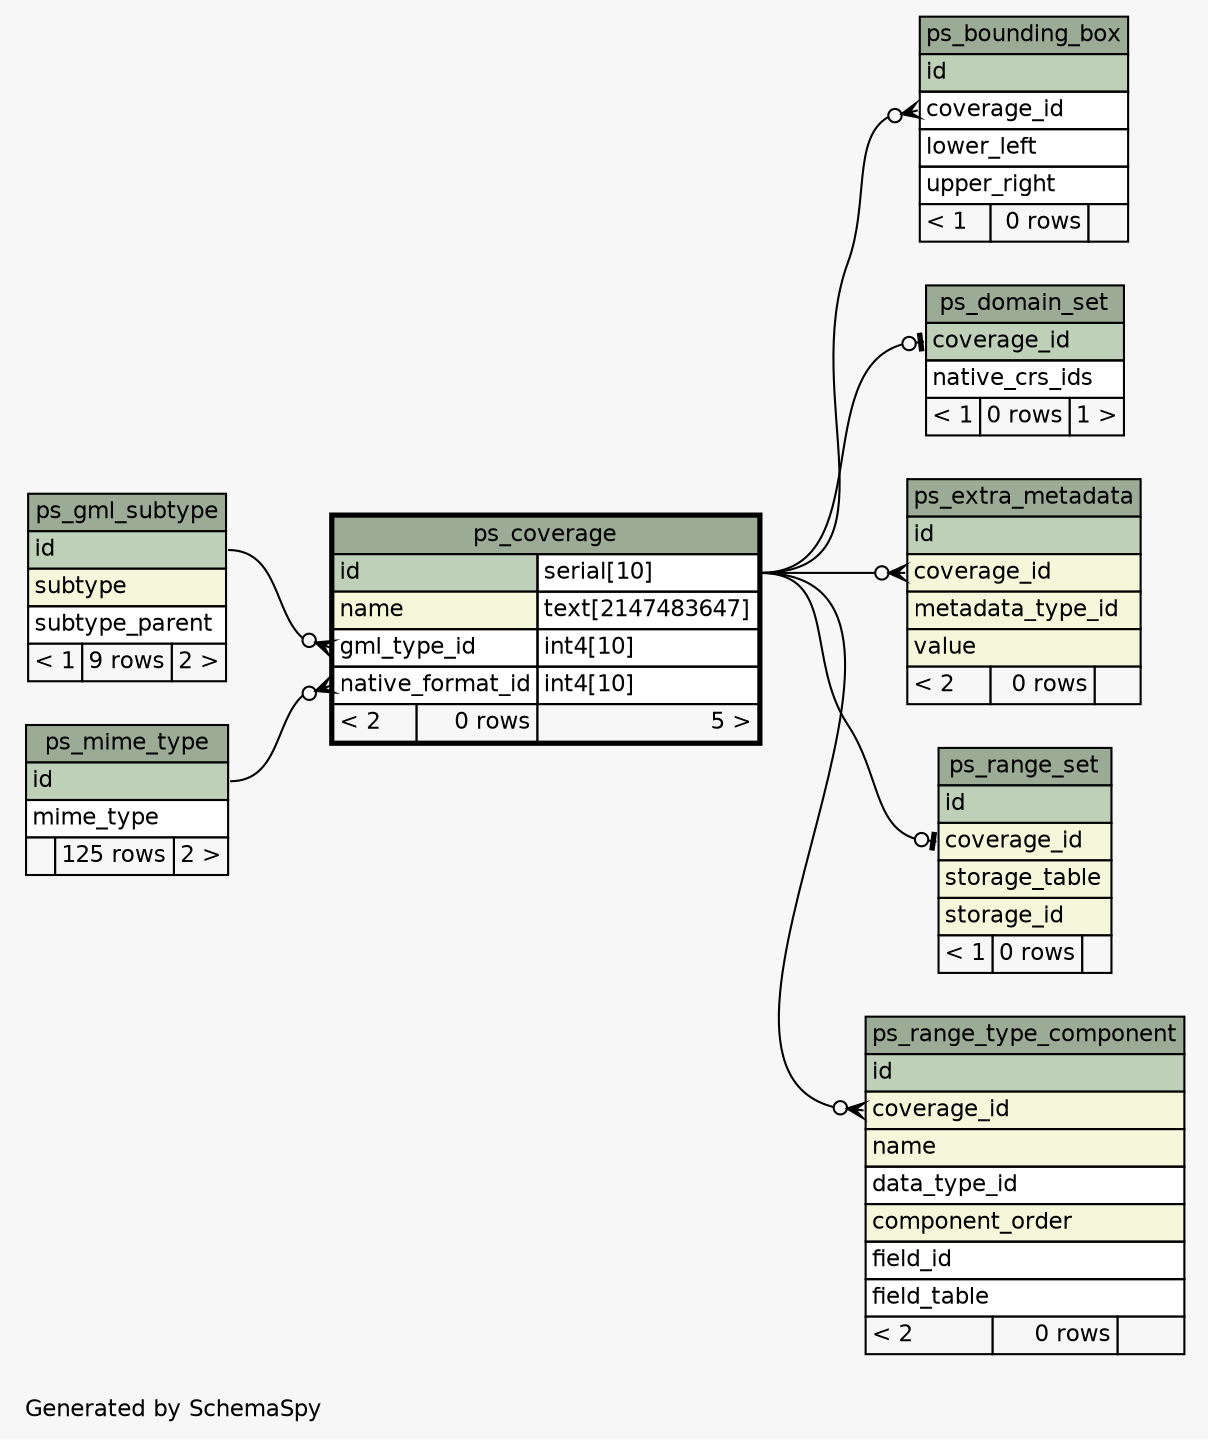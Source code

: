 // dot 2.26.3 on Linux 3.2.0-58-generic
// SchemaSpy rev 590
digraph "oneDegreeRelationshipsDiagram" {
  graph [
    rankdir="RL"
    bgcolor="#f7f7f7"
    label="\nGenerated by SchemaSpy"
    labeljust="l"
    nodesep="0.18"
    ranksep="0.46"
    fontname="Helvetica"
    fontsize="11"
  ];
  node [
    fontname="Helvetica"
    fontsize="11"
    shape="plaintext"
  ];
  edge [
    arrowsize="0.8"
  ];
  "ps_bounding_box":"coverage_id":w -> "ps_coverage":"id.type":e [arrowhead=none dir=back arrowtail=crowodot];
  "ps_coverage":"gml_type_id":w -> "ps_gml_subtype":"id":e [arrowhead=none dir=back arrowtail=crowodot];
  "ps_coverage":"native_format_id":w -> "ps_mime_type":"id":e [arrowhead=none dir=back arrowtail=crowodot];
  "ps_domain_set":"coverage_id":w -> "ps_coverage":"id.type":e [arrowhead=none dir=back arrowtail=teeodot];
  "ps_extra_metadata":"coverage_id":w -> "ps_coverage":"id.type":e [arrowhead=none dir=back arrowtail=crowodot];
  "ps_range_set":"coverage_id":w -> "ps_coverage":"id.type":e [arrowhead=none dir=back arrowtail=teeodot];
  "ps_range_type_component":"coverage_id":w -> "ps_coverage":"id.type":e [arrowhead=none dir=back arrowtail=crowodot];
  "ps_bounding_box" [
    label=<
    <TABLE BORDER="0" CELLBORDER="1" CELLSPACING="0" BGCOLOR="#ffffff">
      <TR><TD COLSPAN="3" BGCOLOR="#9bab96" ALIGN="CENTER">ps_bounding_box</TD></TR>
      <TR><TD PORT="id" COLSPAN="3" BGCOLOR="#bed1b8" ALIGN="LEFT">id</TD></TR>
      <TR><TD PORT="coverage_id" COLSPAN="3" ALIGN="LEFT">coverage_id</TD></TR>
      <TR><TD PORT="lower_left" COLSPAN="3" ALIGN="LEFT">lower_left</TD></TR>
      <TR><TD PORT="upper_right" COLSPAN="3" ALIGN="LEFT">upper_right</TD></TR>
      <TR><TD ALIGN="LEFT" BGCOLOR="#f7f7f7">&lt; 1</TD><TD ALIGN="RIGHT" BGCOLOR="#f7f7f7">0 rows</TD><TD ALIGN="RIGHT" BGCOLOR="#f7f7f7">  </TD></TR>
    </TABLE>>
    URL="ps_bounding_box.html"
    tooltip="ps_bounding_box"
  ];
  "ps_coverage" [
    label=<
    <TABLE BORDER="2" CELLBORDER="1" CELLSPACING="0" BGCOLOR="#ffffff">
      <TR><TD COLSPAN="3" BGCOLOR="#9bab96" ALIGN="CENTER">ps_coverage</TD></TR>
      <TR><TD PORT="id" COLSPAN="2" BGCOLOR="#bed1b8" ALIGN="LEFT">id</TD><TD PORT="id.type" ALIGN="LEFT">serial[10]</TD></TR>
      <TR><TD PORT="name" COLSPAN="2" BGCOLOR="#f4f7da" ALIGN="LEFT">name</TD><TD PORT="name.type" ALIGN="LEFT">text[2147483647]</TD></TR>
      <TR><TD PORT="gml_type_id" COLSPAN="2" ALIGN="LEFT">gml_type_id</TD><TD PORT="gml_type_id.type" ALIGN="LEFT">int4[10]</TD></TR>
      <TR><TD PORT="native_format_id" COLSPAN="2" ALIGN="LEFT">native_format_id</TD><TD PORT="native_format_id.type" ALIGN="LEFT">int4[10]</TD></TR>
      <TR><TD ALIGN="LEFT" BGCOLOR="#f7f7f7">&lt; 2</TD><TD ALIGN="RIGHT" BGCOLOR="#f7f7f7">0 rows</TD><TD ALIGN="RIGHT" BGCOLOR="#f7f7f7">5 &gt;</TD></TR>
    </TABLE>>
    URL="ps_coverage.html"
    tooltip="ps_coverage"
  ];
  "ps_domain_set" [
    label=<
    <TABLE BORDER="0" CELLBORDER="1" CELLSPACING="0" BGCOLOR="#ffffff">
      <TR><TD COLSPAN="3" BGCOLOR="#9bab96" ALIGN="CENTER">ps_domain_set</TD></TR>
      <TR><TD PORT="coverage_id" COLSPAN="3" BGCOLOR="#bed1b8" ALIGN="LEFT">coverage_id</TD></TR>
      <TR><TD PORT="native_crs_ids" COLSPAN="3" ALIGN="LEFT">native_crs_ids</TD></TR>
      <TR><TD ALIGN="LEFT" BGCOLOR="#f7f7f7">&lt; 1</TD><TD ALIGN="RIGHT" BGCOLOR="#f7f7f7">0 rows</TD><TD ALIGN="RIGHT" BGCOLOR="#f7f7f7">1 &gt;</TD></TR>
    </TABLE>>
    URL="ps_domain_set.html"
    tooltip="ps_domain_set"
  ];
  "ps_extra_metadata" [
    label=<
    <TABLE BORDER="0" CELLBORDER="1" CELLSPACING="0" BGCOLOR="#ffffff">
      <TR><TD COLSPAN="3" BGCOLOR="#9bab96" ALIGN="CENTER">ps_extra_metadata</TD></TR>
      <TR><TD PORT="id" COLSPAN="3" BGCOLOR="#bed1b8" ALIGN="LEFT">id</TD></TR>
      <TR><TD PORT="coverage_id" COLSPAN="3" BGCOLOR="#f4f7da" ALIGN="LEFT">coverage_id</TD></TR>
      <TR><TD PORT="metadata_type_id" COLSPAN="3" BGCOLOR="#f4f7da" ALIGN="LEFT">metadata_type_id</TD></TR>
      <TR><TD PORT="value" COLSPAN="3" BGCOLOR="#f4f7da" ALIGN="LEFT">value</TD></TR>
      <TR><TD ALIGN="LEFT" BGCOLOR="#f7f7f7">&lt; 2</TD><TD ALIGN="RIGHT" BGCOLOR="#f7f7f7">0 rows</TD><TD ALIGN="RIGHT" BGCOLOR="#f7f7f7">  </TD></TR>
    </TABLE>>
    URL="ps_extra_metadata.html"
    tooltip="ps_extra_metadata"
  ];
  "ps_gml_subtype" [
    label=<
    <TABLE BORDER="0" CELLBORDER="1" CELLSPACING="0" BGCOLOR="#ffffff">
      <TR><TD COLSPAN="3" BGCOLOR="#9bab96" ALIGN="CENTER">ps_gml_subtype</TD></TR>
      <TR><TD PORT="id" COLSPAN="3" BGCOLOR="#bed1b8" ALIGN="LEFT">id</TD></TR>
      <TR><TD PORT="subtype" COLSPAN="3" BGCOLOR="#f4f7da" ALIGN="LEFT">subtype</TD></TR>
      <TR><TD PORT="subtype_parent" COLSPAN="3" ALIGN="LEFT">subtype_parent</TD></TR>
      <TR><TD ALIGN="LEFT" BGCOLOR="#f7f7f7">&lt; 1</TD><TD ALIGN="RIGHT" BGCOLOR="#f7f7f7">9 rows</TD><TD ALIGN="RIGHT" BGCOLOR="#f7f7f7">2 &gt;</TD></TR>
    </TABLE>>
    URL="ps_gml_subtype.html"
    tooltip="ps_gml_subtype"
  ];
  "ps_mime_type" [
    label=<
    <TABLE BORDER="0" CELLBORDER="1" CELLSPACING="0" BGCOLOR="#ffffff">
      <TR><TD COLSPAN="3" BGCOLOR="#9bab96" ALIGN="CENTER">ps_mime_type</TD></TR>
      <TR><TD PORT="id" COLSPAN="3" BGCOLOR="#bed1b8" ALIGN="LEFT">id</TD></TR>
      <TR><TD PORT="mime_type" COLSPAN="3" ALIGN="LEFT">mime_type</TD></TR>
      <TR><TD ALIGN="LEFT" BGCOLOR="#f7f7f7">  </TD><TD ALIGN="RIGHT" BGCOLOR="#f7f7f7">125 rows</TD><TD ALIGN="RIGHT" BGCOLOR="#f7f7f7">2 &gt;</TD></TR>
    </TABLE>>
    URL="ps_mime_type.html"
    tooltip="ps_mime_type"
  ];
  "ps_range_set" [
    label=<
    <TABLE BORDER="0" CELLBORDER="1" CELLSPACING="0" BGCOLOR="#ffffff">
      <TR><TD COLSPAN="3" BGCOLOR="#9bab96" ALIGN="CENTER">ps_range_set</TD></TR>
      <TR><TD PORT="id" COLSPAN="3" BGCOLOR="#bed1b8" ALIGN="LEFT">id</TD></TR>
      <TR><TD PORT="coverage_id" COLSPAN="3" BGCOLOR="#f4f7da" ALIGN="LEFT">coverage_id</TD></TR>
      <TR><TD PORT="storage_table" COLSPAN="3" BGCOLOR="#f4f7da" ALIGN="LEFT">storage_table</TD></TR>
      <TR><TD PORT="storage_id" COLSPAN="3" BGCOLOR="#f4f7da" ALIGN="LEFT">storage_id</TD></TR>
      <TR><TD ALIGN="LEFT" BGCOLOR="#f7f7f7">&lt; 1</TD><TD ALIGN="RIGHT" BGCOLOR="#f7f7f7">0 rows</TD><TD ALIGN="RIGHT" BGCOLOR="#f7f7f7">  </TD></TR>
    </TABLE>>
    URL="ps_range_set.html"
    tooltip="ps_range_set"
  ];
  "ps_range_type_component" [
    label=<
    <TABLE BORDER="0" CELLBORDER="1" CELLSPACING="0" BGCOLOR="#ffffff">
      <TR><TD COLSPAN="3" BGCOLOR="#9bab96" ALIGN="CENTER">ps_range_type_component</TD></TR>
      <TR><TD PORT="id" COLSPAN="3" BGCOLOR="#bed1b8" ALIGN="LEFT">id</TD></TR>
      <TR><TD PORT="coverage_id" COLSPAN="3" BGCOLOR="#f4f7da" ALIGN="LEFT">coverage_id</TD></TR>
      <TR><TD PORT="name" COLSPAN="3" BGCOLOR="#f4f7da" ALIGN="LEFT">name</TD></TR>
      <TR><TD PORT="data_type_id" COLSPAN="3" ALIGN="LEFT">data_type_id</TD></TR>
      <TR><TD PORT="component_order" COLSPAN="3" BGCOLOR="#f4f7da" ALIGN="LEFT">component_order</TD></TR>
      <TR><TD PORT="field_id" COLSPAN="3" ALIGN="LEFT">field_id</TD></TR>
      <TR><TD PORT="field_table" COLSPAN="3" ALIGN="LEFT">field_table</TD></TR>
      <TR><TD ALIGN="LEFT" BGCOLOR="#f7f7f7">&lt; 2</TD><TD ALIGN="RIGHT" BGCOLOR="#f7f7f7">0 rows</TD><TD ALIGN="RIGHT" BGCOLOR="#f7f7f7">  </TD></TR>
    </TABLE>>
    URL="ps_range_type_component.html"
    tooltip="ps_range_type_component"
  ];
}
